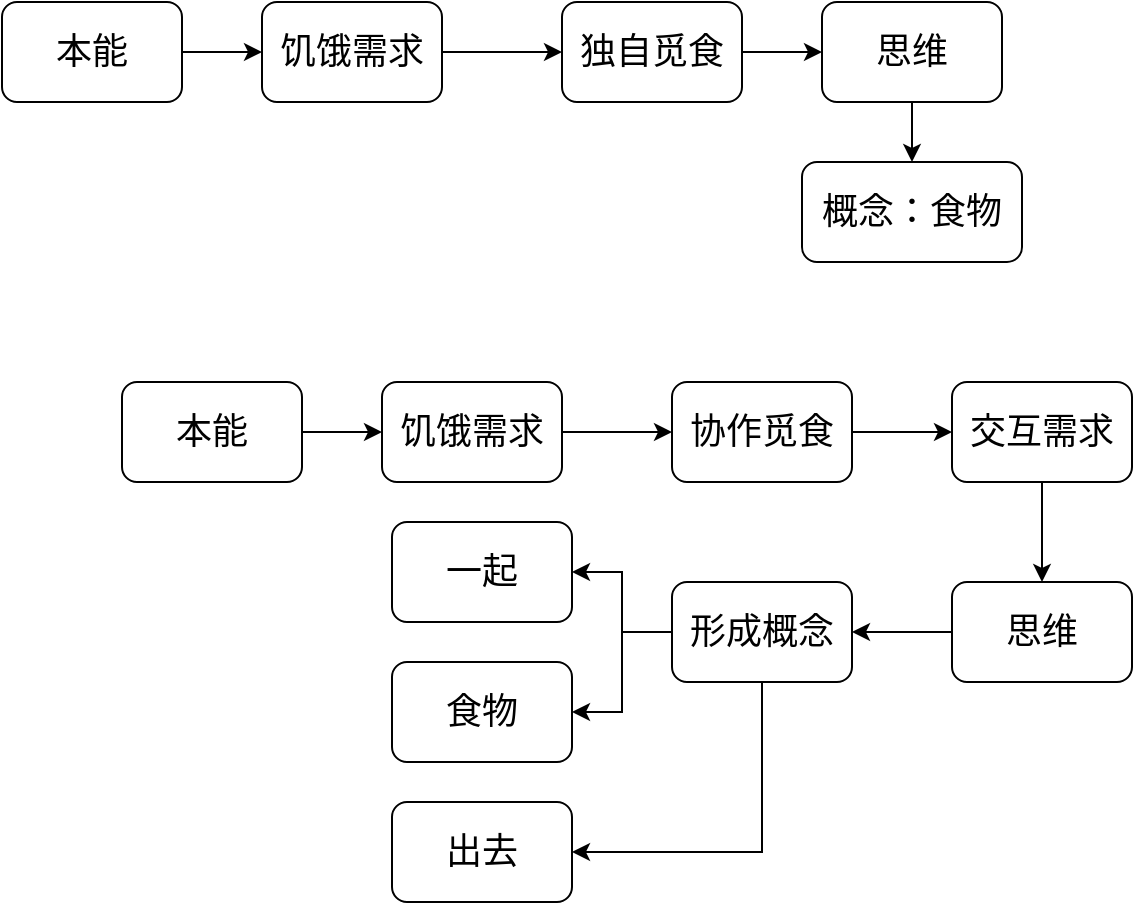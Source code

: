 <mxfile version="17.2.0" type="github" pages="4">
  <diagram id="nWG9Txq_FRFPygv1D0vx" name="Page-1">
    <mxGraphModel dx="1034" dy="606" grid="1" gridSize="10" guides="1" tooltips="1" connect="1" arrows="1" fold="1" page="1" pageScale="1" pageWidth="827" pageHeight="1169" math="0" shadow="0">
      <root>
        <mxCell id="0" />
        <mxCell id="1" parent="0" />
        <mxCell id="ABPQKB9RjWGwrKXrFdnT-3" value="" style="edgeStyle=orthogonalEdgeStyle;rounded=0;orthogonalLoop=1;jettySize=auto;html=1;" edge="1" parent="1" source="ABPQKB9RjWGwrKXrFdnT-1" target="ABPQKB9RjWGwrKXrFdnT-2">
          <mxGeometry relative="1" as="geometry" />
        </mxCell>
        <mxCell id="ABPQKB9RjWGwrKXrFdnT-1" value="本能" style="rounded=1;whiteSpace=wrap;html=1;fontSize=18;" vertex="1" parent="1">
          <mxGeometry x="180" y="50" width="90" height="50" as="geometry" />
        </mxCell>
        <mxCell id="ABPQKB9RjWGwrKXrFdnT-5" value="" style="edgeStyle=orthogonalEdgeStyle;rounded=0;orthogonalLoop=1;jettySize=auto;html=1;" edge="1" parent="1" source="ABPQKB9RjWGwrKXrFdnT-2" target="ABPQKB9RjWGwrKXrFdnT-4">
          <mxGeometry relative="1" as="geometry" />
        </mxCell>
        <mxCell id="ABPQKB9RjWGwrKXrFdnT-2" value="饥饿需求" style="rounded=1;whiteSpace=wrap;html=1;fontSize=18;" vertex="1" parent="1">
          <mxGeometry x="310" y="50" width="90" height="50" as="geometry" />
        </mxCell>
        <mxCell id="ABPQKB9RjWGwrKXrFdnT-7" value="" style="edgeStyle=orthogonalEdgeStyle;rounded=0;orthogonalLoop=1;jettySize=auto;html=1;" edge="1" parent="1" source="ABPQKB9RjWGwrKXrFdnT-4" target="ABPQKB9RjWGwrKXrFdnT-6">
          <mxGeometry relative="1" as="geometry" />
        </mxCell>
        <mxCell id="ABPQKB9RjWGwrKXrFdnT-4" value="独自觅食" style="rounded=1;whiteSpace=wrap;html=1;fontSize=18;" vertex="1" parent="1">
          <mxGeometry x="460" y="50" width="90" height="50" as="geometry" />
        </mxCell>
        <mxCell id="ABPQKB9RjWGwrKXrFdnT-9" value="" style="edgeStyle=orthogonalEdgeStyle;rounded=0;orthogonalLoop=1;jettySize=auto;html=1;" edge="1" parent="1" source="ABPQKB9RjWGwrKXrFdnT-6" target="ABPQKB9RjWGwrKXrFdnT-8">
          <mxGeometry relative="1" as="geometry" />
        </mxCell>
        <mxCell id="ABPQKB9RjWGwrKXrFdnT-6" value="思维" style="rounded=1;whiteSpace=wrap;html=1;fontSize=18;" vertex="1" parent="1">
          <mxGeometry x="590" y="50" width="90" height="50" as="geometry" />
        </mxCell>
        <mxCell id="ABPQKB9RjWGwrKXrFdnT-8" value="概念：食物" style="rounded=1;whiteSpace=wrap;html=1;fontSize=18;" vertex="1" parent="1">
          <mxGeometry x="580" y="130" width="110" height="50" as="geometry" />
        </mxCell>
        <mxCell id="ABPQKB9RjWGwrKXrFdnT-10" value="" style="edgeStyle=orthogonalEdgeStyle;rounded=0;orthogonalLoop=1;jettySize=auto;html=1;" edge="1" parent="1" source="ABPQKB9RjWGwrKXrFdnT-11" target="ABPQKB9RjWGwrKXrFdnT-12">
          <mxGeometry relative="1" as="geometry" />
        </mxCell>
        <mxCell id="ABPQKB9RjWGwrKXrFdnT-11" value="本能" style="rounded=1;whiteSpace=wrap;html=1;fontSize=18;" vertex="1" parent="1">
          <mxGeometry x="240" y="240" width="90" height="50" as="geometry" />
        </mxCell>
        <mxCell id="ABPQKB9RjWGwrKXrFdnT-14" style="edgeStyle=orthogonalEdgeStyle;rounded=0;orthogonalLoop=1;jettySize=auto;html=1;" edge="1" parent="1" source="ABPQKB9RjWGwrKXrFdnT-12" target="ABPQKB9RjWGwrKXrFdnT-13">
          <mxGeometry relative="1" as="geometry" />
        </mxCell>
        <mxCell id="ABPQKB9RjWGwrKXrFdnT-12" value="饥饿需求" style="rounded=1;whiteSpace=wrap;html=1;fontSize=18;" vertex="1" parent="1">
          <mxGeometry x="370" y="240" width="90" height="50" as="geometry" />
        </mxCell>
        <mxCell id="ABPQKB9RjWGwrKXrFdnT-16" value="" style="edgeStyle=orthogonalEdgeStyle;rounded=0;orthogonalLoop=1;jettySize=auto;html=1;" edge="1" parent="1" source="ABPQKB9RjWGwrKXrFdnT-13" target="ABPQKB9RjWGwrKXrFdnT-15">
          <mxGeometry relative="1" as="geometry" />
        </mxCell>
        <mxCell id="ABPQKB9RjWGwrKXrFdnT-13" value="协作觅食" style="rounded=1;whiteSpace=wrap;html=1;fontSize=18;" vertex="1" parent="1">
          <mxGeometry x="515" y="240" width="90" height="50" as="geometry" />
        </mxCell>
        <mxCell id="ABPQKB9RjWGwrKXrFdnT-18" value="" style="edgeStyle=orthogonalEdgeStyle;rounded=0;orthogonalLoop=1;jettySize=auto;html=1;" edge="1" parent="1" source="ABPQKB9RjWGwrKXrFdnT-15" target="ABPQKB9RjWGwrKXrFdnT-17">
          <mxGeometry relative="1" as="geometry" />
        </mxCell>
        <mxCell id="ABPQKB9RjWGwrKXrFdnT-15" value="交互需求" style="rounded=1;whiteSpace=wrap;html=1;fontSize=18;" vertex="1" parent="1">
          <mxGeometry x="655" y="240" width="90" height="50" as="geometry" />
        </mxCell>
        <mxCell id="ABPQKB9RjWGwrKXrFdnT-20" value="" style="edgeStyle=orthogonalEdgeStyle;rounded=0;orthogonalLoop=1;jettySize=auto;html=1;" edge="1" parent="1" source="ABPQKB9RjWGwrKXrFdnT-17" target="ABPQKB9RjWGwrKXrFdnT-19">
          <mxGeometry relative="1" as="geometry" />
        </mxCell>
        <mxCell id="ABPQKB9RjWGwrKXrFdnT-17" value="思维" style="rounded=1;whiteSpace=wrap;html=1;fontSize=18;" vertex="1" parent="1">
          <mxGeometry x="655" y="340" width="90" height="50" as="geometry" />
        </mxCell>
        <mxCell id="ABPQKB9RjWGwrKXrFdnT-22" value="" style="edgeStyle=orthogonalEdgeStyle;rounded=0;orthogonalLoop=1;jettySize=auto;html=1;" edge="1" parent="1" source="ABPQKB9RjWGwrKXrFdnT-19" target="ABPQKB9RjWGwrKXrFdnT-21">
          <mxGeometry relative="1" as="geometry" />
        </mxCell>
        <mxCell id="ABPQKB9RjWGwrKXrFdnT-24" value="" style="edgeStyle=orthogonalEdgeStyle;rounded=0;orthogonalLoop=1;jettySize=auto;html=1;" edge="1" parent="1" source="ABPQKB9RjWGwrKXrFdnT-19" target="ABPQKB9RjWGwrKXrFdnT-23">
          <mxGeometry relative="1" as="geometry" />
        </mxCell>
        <mxCell id="ABPQKB9RjWGwrKXrFdnT-26" value="" style="edgeStyle=orthogonalEdgeStyle;rounded=0;orthogonalLoop=1;jettySize=auto;html=1;exitX=0.5;exitY=1;exitDx=0;exitDy=0;entryX=1;entryY=0.5;entryDx=0;entryDy=0;" edge="1" parent="1" source="ABPQKB9RjWGwrKXrFdnT-19" target="ABPQKB9RjWGwrKXrFdnT-25">
          <mxGeometry relative="1" as="geometry" />
        </mxCell>
        <mxCell id="ABPQKB9RjWGwrKXrFdnT-19" value="形成概念" style="rounded=1;whiteSpace=wrap;html=1;fontSize=18;" vertex="1" parent="1">
          <mxGeometry x="515" y="340" width="90" height="50" as="geometry" />
        </mxCell>
        <mxCell id="ABPQKB9RjWGwrKXrFdnT-21" value="一起" style="rounded=1;whiteSpace=wrap;html=1;fontSize=18;" vertex="1" parent="1">
          <mxGeometry x="375" y="310" width="90" height="50" as="geometry" />
        </mxCell>
        <mxCell id="ABPQKB9RjWGwrKXrFdnT-23" value="食物" style="rounded=1;whiteSpace=wrap;html=1;fontSize=18;" vertex="1" parent="1">
          <mxGeometry x="375" y="380" width="90" height="50" as="geometry" />
        </mxCell>
        <mxCell id="ABPQKB9RjWGwrKXrFdnT-25" value="出去" style="rounded=1;whiteSpace=wrap;html=1;fontSize=18;" vertex="1" parent="1">
          <mxGeometry x="375" y="450" width="90" height="50" as="geometry" />
        </mxCell>
      </root>
    </mxGraphModel>
  </diagram>
  <diagram id="Ra3yJeGmV0Ay3PuGtlio" name="Page-2">
    <mxGraphModel dx="931" dy="545" grid="1" gridSize="10" guides="1" tooltips="1" connect="1" arrows="1" fold="1" page="1" pageScale="1" pageWidth="827" pageHeight="1169" math="0" shadow="0">
      <root>
        <mxCell id="0" />
        <mxCell id="1" parent="0" />
        <mxCell id="eHitWPzAzDhfbDDsh9LB-7" value="" style="edgeStyle=orthogonalEdgeStyle;rounded=0;orthogonalLoop=1;jettySize=auto;html=1;" edge="1" parent="1" source="eHitWPzAzDhfbDDsh9LB-1" target="eHitWPzAzDhfbDDsh9LB-6">
          <mxGeometry relative="1" as="geometry" />
        </mxCell>
        <mxCell id="HRqKkQJ0hPXDGIebJX9u-15" value="存储" style="edgeLabel;html=1;align=center;verticalAlign=middle;resizable=0;points=[];fontSize=18;" vertex="1" connectable="0" parent="eHitWPzAzDhfbDDsh9LB-7">
          <mxGeometry x="-0.022" y="-2" relative="1" as="geometry">
            <mxPoint as="offset" />
          </mxGeometry>
        </mxCell>
        <mxCell id="eHitWPzAzDhfbDDsh9LB-1" value="感知事件A" style="rounded=1;whiteSpace=wrap;html=1;fontSize=18;" vertex="1" parent="1">
          <mxGeometry x="10" y="40" width="110" height="50" as="geometry" />
        </mxCell>
        <mxCell id="eHitWPzAzDhfbDDsh9LB-5" value="" style="edgeStyle=orthogonalEdgeStyle;rounded=0;orthogonalLoop=1;jettySize=auto;html=1;" edge="1" parent="1" source="eHitWPzAzDhfbDDsh9LB-2" target="eHitWPzAzDhfbDDsh9LB-4">
          <mxGeometry relative="1" as="geometry" />
        </mxCell>
        <mxCell id="HRqKkQJ0hPXDGIebJX9u-14" value="形成" style="edgeLabel;html=1;align=center;verticalAlign=middle;resizable=0;points=[];fontSize=18;" vertex="1" connectable="0" parent="eHitWPzAzDhfbDDsh9LB-5">
          <mxGeometry x="-0.165" y="-1" relative="1" as="geometry">
            <mxPoint as="offset" />
          </mxGeometry>
        </mxCell>
        <mxCell id="eHitWPzAzDhfbDDsh9LB-2" value="思维" style="rounded=1;whiteSpace=wrap;html=1;fontSize=18;" vertex="1" parent="1">
          <mxGeometry x="400" y="40" width="90" height="50" as="geometry" />
        </mxCell>
        <mxCell id="HRqKkQJ0hPXDGIebJX9u-19" style="edgeStyle=orthogonalEdgeStyle;rounded=0;orthogonalLoop=1;jettySize=auto;html=1;fontSize=18;entryX=0.75;entryY=1;entryDx=0;entryDy=0;" edge="1" parent="1" source="eHitWPzAzDhfbDDsh9LB-4" target="eHitWPzAzDhfbDDsh9LB-6">
          <mxGeometry relative="1" as="geometry">
            <mxPoint x="290" y="100" as="targetPoint" />
          </mxGeometry>
        </mxCell>
        <mxCell id="HRqKkQJ0hPXDGIebJX9u-20" value="存储" style="edgeLabel;html=1;align=center;verticalAlign=middle;resizable=0;points=[];fontSize=18;" vertex="1" connectable="0" parent="HRqKkQJ0hPXDGIebJX9u-19">
          <mxGeometry x="-0.172" y="-1" relative="1" as="geometry">
            <mxPoint as="offset" />
          </mxGeometry>
        </mxCell>
        <mxCell id="eHitWPzAzDhfbDDsh9LB-4" value="状态概念A" style="rounded=1;whiteSpace=wrap;html=1;fontSize=18;" vertex="1" parent="1">
          <mxGeometry x="580" y="120" width="140" height="50" as="geometry" />
        </mxCell>
        <mxCell id="eHitWPzAzDhfbDDsh9LB-8" style="edgeStyle=orthogonalEdgeStyle;rounded=0;orthogonalLoop=1;jettySize=auto;html=1;entryX=0;entryY=0.5;entryDx=0;entryDy=0;" edge="1" parent="1" source="eHitWPzAzDhfbDDsh9LB-6" target="eHitWPzAzDhfbDDsh9LB-2">
          <mxGeometry relative="1" as="geometry" />
        </mxCell>
        <mxCell id="HRqKkQJ0hPXDGIebJX9u-16" value="支持" style="edgeLabel;html=1;align=center;verticalAlign=middle;resizable=0;points=[];fontSize=18;" vertex="1" connectable="0" parent="eHitWPzAzDhfbDDsh9LB-8">
          <mxGeometry x="-0.333" y="1" relative="1" as="geometry">
            <mxPoint as="offset" />
          </mxGeometry>
        </mxCell>
        <mxCell id="HRqKkQJ0hPXDGIebJX9u-12" style="edgeStyle=orthogonalEdgeStyle;rounded=0;orthogonalLoop=1;jettySize=auto;html=1;entryX=0.578;entryY=0.02;entryDx=0;entryDy=0;entryPerimeter=0;fontSize=18;exitX=0.5;exitY=1;exitDx=0;exitDy=0;" edge="1" parent="1" source="eHitWPzAzDhfbDDsh9LB-6" target="HRqKkQJ0hPXDGIebJX9u-2">
          <mxGeometry relative="1" as="geometry" />
        </mxCell>
        <mxCell id="HRqKkQJ0hPXDGIebJX9u-13" value="支持" style="edgeLabel;html=1;align=center;verticalAlign=middle;resizable=0;points=[];fontSize=18;" vertex="1" connectable="0" parent="HRqKkQJ0hPXDGIebJX9u-12">
          <mxGeometry x="-0.013" y="1" relative="1" as="geometry">
            <mxPoint as="offset" />
          </mxGeometry>
        </mxCell>
        <mxCell id="eHitWPzAzDhfbDDsh9LB-6" value="记忆存储" style="rounded=1;whiteSpace=wrap;html=1;fontSize=18;" vertex="1" parent="1">
          <mxGeometry x="210" y="40" width="90" height="50" as="geometry" />
        </mxCell>
        <mxCell id="HRqKkQJ0hPXDGIebJX9u-8" style="edgeStyle=orthogonalEdgeStyle;rounded=0;orthogonalLoop=1;jettySize=auto;html=1;entryX=0;entryY=0.5;entryDx=0;entryDy=0;" edge="1" parent="1" source="HRqKkQJ0hPXDGIebJX9u-2" target="HRqKkQJ0hPXDGIebJX9u-4">
          <mxGeometry relative="1" as="geometry" />
        </mxCell>
        <mxCell id="HRqKkQJ0hPXDGIebJX9u-9" value="&lt;font style=&quot;font-size: 18px&quot;&gt;分化&lt;/font&gt;" style="edgeLabel;html=1;align=center;verticalAlign=middle;resizable=0;points=[];" vertex="1" connectable="0" parent="HRqKkQJ0hPXDGIebJX9u-8">
          <mxGeometry y="-1" relative="1" as="geometry">
            <mxPoint as="offset" />
          </mxGeometry>
        </mxCell>
        <mxCell id="HRqKkQJ0hPXDGIebJX9u-2" value="实践" style="rounded=1;whiteSpace=wrap;html=1;fontSize=18;" vertex="1" parent="1">
          <mxGeometry x="10" y="190" width="90" height="50" as="geometry" />
        </mxCell>
        <mxCell id="HRqKkQJ0hPXDGIebJX9u-22" value="达成" style="edgeStyle=orthogonalEdgeStyle;rounded=0;orthogonalLoop=1;jettySize=auto;html=1;fontSize=18;" edge="1" parent="1" source="HRqKkQJ0hPXDGIebJX9u-4" target="HRqKkQJ0hPXDGIebJX9u-21">
          <mxGeometry relative="1" as="geometry" />
        </mxCell>
        <mxCell id="HRqKkQJ0hPXDGIebJX9u-4" value="行为A" style="rounded=1;whiteSpace=wrap;html=1;fontSize=18;" vertex="1" parent="1">
          <mxGeometry x="190" y="190" width="90" height="50" as="geometry" />
        </mxCell>
        <mxCell id="HRqKkQJ0hPXDGIebJX9u-21" value="状态A" style="rounded=1;whiteSpace=wrap;html=1;fontSize=18;" vertex="1" parent="1">
          <mxGeometry x="380" y="190" width="90" height="50" as="geometry" />
        </mxCell>
      </root>
    </mxGraphModel>
  </diagram>
  <diagram id="wzH1_x3qdFT2usWrYXz4" name="Page-3">
    <mxGraphModel dx="931" dy="545" grid="1" gridSize="10" guides="1" tooltips="1" connect="1" arrows="1" fold="1" page="1" pageScale="1" pageWidth="827" pageHeight="1169" math="0" shadow="0">
      <root>
        <mxCell id="0" />
        <mxCell id="1" parent="0" />
        <mxCell id="Vo11WvfjT0V7CR1RK0Pj-4" value="" style="edgeStyle=orthogonalEdgeStyle;rounded=0;orthogonalLoop=1;jettySize=auto;html=1;fontSize=18;" edge="1" parent="1" source="Vo11WvfjT0V7CR1RK0Pj-1" target="Vo11WvfjT0V7CR1RK0Pj-3">
          <mxGeometry relative="1" as="geometry" />
        </mxCell>
        <mxCell id="Vo11WvfjT0V7CR1RK0Pj-1" value="中国语言起源研究" style="rounded=1;whiteSpace=wrap;html=1;fontSize=18;" vertex="1" parent="1">
          <mxGeometry x="60" y="40" width="300" height="60" as="geometry" />
        </mxCell>
        <mxCell id="Vo11WvfjT0V7CR1RK0Pj-6" value="" style="edgeStyle=orthogonalEdgeStyle;rounded=0;orthogonalLoop=1;jettySize=auto;html=1;fontSize=18;" edge="1" parent="1" source="Vo11WvfjT0V7CR1RK0Pj-3" target="Vo11WvfjT0V7CR1RK0Pj-5">
          <mxGeometry relative="1" as="geometry" />
        </mxCell>
        <mxCell id="Vo11WvfjT0V7CR1RK0Pj-3" value="如何探究中国语言的起源？" style="rounded=1;whiteSpace=wrap;html=1;fontSize=18;" vertex="1" parent="1">
          <mxGeometry x="440" y="40" width="300" height="60" as="geometry" />
        </mxCell>
        <mxCell id="Vo11WvfjT0V7CR1RK0Pj-8" value="" style="edgeStyle=orthogonalEdgeStyle;rounded=0;orthogonalLoop=1;jettySize=auto;html=1;fontSize=18;" edge="1" parent="1" source="Vo11WvfjT0V7CR1RK0Pj-5" target="Vo11WvfjT0V7CR1RK0Pj-7">
          <mxGeometry relative="1" as="geometry" />
        </mxCell>
        <mxCell id="Vo11WvfjT0V7CR1RK0Pj-5" value="为什么需要语言" style="rounded=1;whiteSpace=wrap;html=1;fontSize=18;" vertex="1" parent="1">
          <mxGeometry x="440" y="140" width="300" height="60" as="geometry" />
        </mxCell>
        <mxCell id="Vo11WvfjT0V7CR1RK0Pj-10" value="" style="edgeStyle=orthogonalEdgeStyle;rounded=0;orthogonalLoop=1;jettySize=auto;html=1;fontSize=18;" edge="1" parent="1" source="Vo11WvfjT0V7CR1RK0Pj-7" target="Vo11WvfjT0V7CR1RK0Pj-9">
          <mxGeometry relative="1" as="geometry" />
        </mxCell>
        <mxCell id="Vo11WvfjT0V7CR1RK0Pj-7" value="语言是如何形成的" style="rounded=1;whiteSpace=wrap;html=1;fontSize=18;" vertex="1" parent="1">
          <mxGeometry x="440" y="240" width="300" height="60" as="geometry" />
        </mxCell>
        <mxCell id="Vo11WvfjT0V7CR1RK0Pj-12" value="" style="edgeStyle=orthogonalEdgeStyle;rounded=0;orthogonalLoop=1;jettySize=auto;html=1;fontSize=18;" edge="1" parent="1" source="Vo11WvfjT0V7CR1RK0Pj-9" target="Vo11WvfjT0V7CR1RK0Pj-11">
          <mxGeometry relative="1" as="geometry" />
        </mxCell>
        <mxCell id="Vo11WvfjT0V7CR1RK0Pj-9" value="概念是如何形成的" style="rounded=1;whiteSpace=wrap;html=1;fontSize=18;" vertex="1" parent="1">
          <mxGeometry x="440" y="340" width="300" height="60" as="geometry" />
        </mxCell>
        <mxCell id="Vo11WvfjT0V7CR1RK0Pj-14" value="" style="edgeStyle=orthogonalEdgeStyle;rounded=0;orthogonalLoop=1;jettySize=auto;html=1;fontSize=18;" edge="1" parent="1" source="Vo11WvfjT0V7CR1RK0Pj-11" target="Vo11WvfjT0V7CR1RK0Pj-13">
          <mxGeometry relative="1" as="geometry" />
        </mxCell>
        <mxCell id="Vo11WvfjT0V7CR1RK0Pj-11" value="概念是如何承载的" style="rounded=1;whiteSpace=wrap;html=1;fontSize=18;" vertex="1" parent="1">
          <mxGeometry x="60" y="340" width="300" height="60" as="geometry" />
        </mxCell>
        <mxCell id="Vo11WvfjT0V7CR1RK0Pj-16" value="" style="edgeStyle=orthogonalEdgeStyle;rounded=0;orthogonalLoop=1;jettySize=auto;html=1;fontSize=18;" edge="1" parent="1" source="Vo11WvfjT0V7CR1RK0Pj-13" target="Vo11WvfjT0V7CR1RK0Pj-15">
          <mxGeometry relative="1" as="geometry" />
        </mxCell>
        <mxCell id="Vo11WvfjT0V7CR1RK0Pj-13" value="不同概念承载体的特点" style="rounded=1;whiteSpace=wrap;html=1;fontSize=18;" vertex="1" parent="1">
          <mxGeometry x="60" y="240" width="300" height="60" as="geometry" />
        </mxCell>
        <mxCell id="Vo11WvfjT0V7CR1RK0Pj-15" value="发音承载概念" style="rounded=1;whiteSpace=wrap;html=1;fontSize=18;" vertex="1" parent="1">
          <mxGeometry x="60" y="140" width="300" height="60" as="geometry" />
        </mxCell>
      </root>
    </mxGraphModel>
  </diagram>
  <diagram id="x8Ps5kOfvcRciAW3c-6c" name="Page-4">
    <mxGraphModel dx="931" dy="545" grid="1" gridSize="10" guides="1" tooltips="1" connect="1" arrows="1" fold="1" page="1" pageScale="1" pageWidth="827" pageHeight="1169" math="0" shadow="0">
      <root>
        <mxCell id="0" />
        <mxCell id="1" parent="0" />
        <mxCell id="kD9xyEWETKZ5LMA93uyX-3" value="" style="edgeStyle=orthogonalEdgeStyle;rounded=0;orthogonalLoop=1;jettySize=auto;html=1;fontSize=18;" edge="1" parent="1" source="kD9xyEWETKZ5LMA93uyX-1" target="kD9xyEWETKZ5LMA93uyX-2">
          <mxGeometry relative="1" as="geometry" />
        </mxCell>
        <mxCell id="kD9xyEWETKZ5LMA93uyX-1" value="古音" style="rounded=1;whiteSpace=wrap;html=1;fontSize=18;" vertex="1" parent="1">
          <mxGeometry x="80" y="190" width="120" height="60" as="geometry" />
        </mxCell>
        <mxCell id="kD9xyEWETKZ5LMA93uyX-5" value="雅化" style="edgeStyle=orthogonalEdgeStyle;rounded=0;orthogonalLoop=1;jettySize=auto;html=1;fontSize=18;" edge="1" parent="1" source="kD9xyEWETKZ5LMA93uyX-2" target="kD9xyEWETKZ5LMA93uyX-4">
          <mxGeometry relative="1" as="geometry" />
        </mxCell>
        <mxCell id="kD9xyEWETKZ5LMA93uyX-7" value="" style="edgeStyle=orthogonalEdgeStyle;rounded=0;orthogonalLoop=1;jettySize=auto;html=1;fontSize=18;" edge="1" parent="1" source="kD9xyEWETKZ5LMA93uyX-2" target="kD9xyEWETKZ5LMA93uyX-6">
          <mxGeometry relative="1" as="geometry" />
        </mxCell>
        <mxCell id="kD9xyEWETKZ5LMA93uyX-18" value="殷商化" style="edgeLabel;html=1;align=center;verticalAlign=middle;resizable=0;points=[];fontSize=18;" vertex="1" connectable="0" parent="kD9xyEWETKZ5LMA93uyX-7">
          <mxGeometry x="-0.28" y="2" relative="1" as="geometry">
            <mxPoint as="offset" />
          </mxGeometry>
        </mxCell>
        <mxCell id="kD9xyEWETKZ5LMA93uyX-2" value="前古商音" style="rounded=1;whiteSpace=wrap;html=1;fontSize=18;" vertex="1" parent="1">
          <mxGeometry x="260" y="190" width="120" height="60" as="geometry" />
        </mxCell>
        <mxCell id="kD9xyEWETKZ5LMA93uyX-9" value="" style="edgeStyle=orthogonalEdgeStyle;rounded=0;orthogonalLoop=1;jettySize=auto;html=1;fontSize=18;" edge="1" parent="1" source="kD9xyEWETKZ5LMA93uyX-4" target="kD9xyEWETKZ5LMA93uyX-8">
          <mxGeometry relative="1" as="geometry" />
        </mxCell>
        <mxCell id="kD9xyEWETKZ5LMA93uyX-14" style="edgeStyle=orthogonalEdgeStyle;rounded=0;orthogonalLoop=1;jettySize=auto;html=1;fontSize=18;" edge="1" parent="1" source="kD9xyEWETKZ5LMA93uyX-4" target="kD9xyEWETKZ5LMA93uyX-12">
          <mxGeometry relative="1" as="geometry" />
        </mxCell>
        <mxCell id="kD9xyEWETKZ5LMA93uyX-16" value="辅助雅化" style="edgeLabel;html=1;align=center;verticalAlign=middle;resizable=0;points=[];fontSize=18;" vertex="1" connectable="0" parent="kD9xyEWETKZ5LMA93uyX-14">
          <mxGeometry x="0.352" y="2" relative="1" as="geometry">
            <mxPoint as="offset" />
          </mxGeometry>
        </mxCell>
        <mxCell id="kD9xyEWETKZ5LMA93uyX-4" value="前古周音" style="rounded=1;whiteSpace=wrap;html=1;fontSize=18;" vertex="1" parent="1">
          <mxGeometry x="260" y="70" width="120" height="60" as="geometry" />
        </mxCell>
        <mxCell id="kD9xyEWETKZ5LMA93uyX-11" value="" style="edgeStyle=orthogonalEdgeStyle;rounded=0;orthogonalLoop=1;jettySize=auto;html=1;fontSize=18;" edge="1" parent="1" source="kD9xyEWETKZ5LMA93uyX-6" target="kD9xyEWETKZ5LMA93uyX-10">
          <mxGeometry relative="1" as="geometry" />
        </mxCell>
        <mxCell id="kD9xyEWETKZ5LMA93uyX-17" value="延承" style="edgeLabel;html=1;align=center;verticalAlign=middle;resizable=0;points=[];fontSize=18;" vertex="1" connectable="0" parent="kD9xyEWETKZ5LMA93uyX-11">
          <mxGeometry x="-0.2" y="1" relative="1" as="geometry">
            <mxPoint as="offset" />
          </mxGeometry>
        </mxCell>
        <mxCell id="kD9xyEWETKZ5LMA93uyX-13" value="" style="edgeStyle=orthogonalEdgeStyle;rounded=0;orthogonalLoop=1;jettySize=auto;html=1;fontSize=18;exitX=1;exitY=0.5;exitDx=0;exitDy=0;" edge="1" parent="1" source="kD9xyEWETKZ5LMA93uyX-6" target="kD9xyEWETKZ5LMA93uyX-12">
          <mxGeometry relative="1" as="geometry" />
        </mxCell>
        <mxCell id="kD9xyEWETKZ5LMA93uyX-15" value="主雅化" style="edgeLabel;html=1;align=center;verticalAlign=middle;resizable=0;points=[];fontSize=18;" vertex="1" connectable="0" parent="kD9xyEWETKZ5LMA93uyX-13">
          <mxGeometry x="-0.325" relative="1" as="geometry">
            <mxPoint as="offset" />
          </mxGeometry>
        </mxCell>
        <mxCell id="kD9xyEWETKZ5LMA93uyX-6" value="后古商音" style="rounded=1;whiteSpace=wrap;html=1;fontSize=18;" vertex="1" parent="1">
          <mxGeometry x="260" y="310" width="120" height="60" as="geometry" />
        </mxCell>
        <mxCell id="kD9xyEWETKZ5LMA93uyX-23" style="edgeStyle=orthogonalEdgeStyle;rounded=0;orthogonalLoop=1;jettySize=auto;html=1;entryX=0.5;entryY=0;entryDx=0;entryDy=0;fontSize=18;exitX=0.5;exitY=1;exitDx=0;exitDy=0;" edge="1" parent="1" source="kD9xyEWETKZ5LMA93uyX-31" target="kD9xyEWETKZ5LMA93uyX-21">
          <mxGeometry relative="1" as="geometry" />
        </mxCell>
        <mxCell id="kD9xyEWETKZ5LMA93uyX-25" value="主融合" style="edgeLabel;html=1;align=center;verticalAlign=middle;resizable=0;points=[];fontSize=18;" vertex="1" connectable="0" parent="kD9xyEWETKZ5LMA93uyX-23">
          <mxGeometry y="-1" relative="1" as="geometry">
            <mxPoint as="offset" />
          </mxGeometry>
        </mxCell>
        <mxCell id="kD9xyEWETKZ5LMA93uyX-28" style="edgeStyle=orthogonalEdgeStyle;rounded=0;orthogonalLoop=1;jettySize=auto;html=1;entryX=0.5;entryY=0;entryDx=0;entryDy=0;fontSize=18;exitX=0.45;exitY=0.983;exitDx=0;exitDy=0;exitPerimeter=0;" edge="1" parent="1" source="kD9xyEWETKZ5LMA93uyX-33" target="kD9xyEWETKZ5LMA93uyX-19">
          <mxGeometry relative="1" as="geometry" />
        </mxCell>
        <mxCell id="kD9xyEWETKZ5LMA93uyX-29" value="辅融合" style="edgeLabel;html=1;align=center;verticalAlign=middle;resizable=0;points=[];fontSize=18;" vertex="1" connectable="0" parent="kD9xyEWETKZ5LMA93uyX-28">
          <mxGeometry x="-0.013" relative="1" as="geometry">
            <mxPoint as="offset" />
          </mxGeometry>
        </mxCell>
        <mxCell id="kD9xyEWETKZ5LMA93uyX-32" value="" style="edgeStyle=orthogonalEdgeStyle;rounded=0;orthogonalLoop=1;jettySize=auto;html=1;fontSize=18;" edge="1" parent="1" source="kD9xyEWETKZ5LMA93uyX-8" target="kD9xyEWETKZ5LMA93uyX-31">
          <mxGeometry relative="1" as="geometry" />
        </mxCell>
        <mxCell id="kD9xyEWETKZ5LMA93uyX-8" value="后古周音" style="rounded=1;whiteSpace=wrap;html=1;fontSize=18;" vertex="1" parent="1">
          <mxGeometry x="540" y="70" width="120" height="60" as="geometry" />
        </mxCell>
        <mxCell id="kD9xyEWETKZ5LMA93uyX-20" value="" style="edgeStyle=orthogonalEdgeStyle;rounded=0;orthogonalLoop=1;jettySize=auto;html=1;fontSize=18;" edge="1" parent="1" source="kD9xyEWETKZ5LMA93uyX-10" target="kD9xyEWETKZ5LMA93uyX-19">
          <mxGeometry relative="1" as="geometry" />
        </mxCell>
        <mxCell id="kD9xyEWETKZ5LMA93uyX-27" value="主融合" style="edgeLabel;html=1;align=center;verticalAlign=middle;resizable=0;points=[];fontSize=18;" vertex="1" connectable="0" parent="kD9xyEWETKZ5LMA93uyX-20">
          <mxGeometry x="-0.2" y="-3" relative="1" as="geometry">
            <mxPoint as="offset" />
          </mxGeometry>
        </mxCell>
        <mxCell id="kD9xyEWETKZ5LMA93uyX-24" style="edgeStyle=orthogonalEdgeStyle;rounded=0;orthogonalLoop=1;jettySize=auto;html=1;fontSize=18;entryX=0.5;entryY=1;entryDx=0;entryDy=0;" edge="1" parent="1" source="kD9xyEWETKZ5LMA93uyX-10" target="kD9xyEWETKZ5LMA93uyX-21">
          <mxGeometry relative="1" as="geometry">
            <Array as="points">
              <mxPoint x="320" y="400" />
              <mxPoint x="600" y="400" />
            </Array>
          </mxGeometry>
        </mxCell>
        <mxCell id="kD9xyEWETKZ5LMA93uyX-26" value="辅融合" style="edgeLabel;html=1;align=center;verticalAlign=middle;resizable=0;points=[];fontSize=18;" vertex="1" connectable="0" parent="kD9xyEWETKZ5LMA93uyX-24">
          <mxGeometry x="-0.071" y="4" relative="1" as="geometry">
            <mxPoint as="offset" />
          </mxGeometry>
        </mxCell>
        <mxCell id="kD9xyEWETKZ5LMA93uyX-10" value="吴音" style="rounded=1;whiteSpace=wrap;html=1;fontSize=18;" vertex="1" parent="1">
          <mxGeometry x="260" y="430" width="120" height="60" as="geometry" />
        </mxCell>
        <mxCell id="kD9xyEWETKZ5LMA93uyX-12" value="粤语" style="rounded=1;whiteSpace=wrap;html=1;fontSize=18;" vertex="1" parent="1">
          <mxGeometry x="414" y="190" width="120" height="60" as="geometry" />
        </mxCell>
        <mxCell id="kD9xyEWETKZ5LMA93uyX-19" value="上海沪语" style="rounded=1;whiteSpace=wrap;html=1;fontSize=18;" vertex="1" parent="1">
          <mxGeometry x="630" y="430" width="120" height="60" as="geometry" />
        </mxCell>
        <mxCell id="kD9xyEWETKZ5LMA93uyX-21" value="淮扬官话" style="rounded=1;whiteSpace=wrap;html=1;fontSize=18;" vertex="1" parent="1">
          <mxGeometry x="540" y="270" width="120" height="60" as="geometry" />
        </mxCell>
        <mxCell id="kD9xyEWETKZ5LMA93uyX-34" value="" style="edgeStyle=orthogonalEdgeStyle;rounded=0;orthogonalLoop=1;jettySize=auto;html=1;fontSize=18;" edge="1" parent="1" source="kD9xyEWETKZ5LMA93uyX-31" target="kD9xyEWETKZ5LMA93uyX-33">
          <mxGeometry relative="1" as="geometry" />
        </mxCell>
        <mxCell id="kD9xyEWETKZ5LMA93uyX-31" value="北方语系" style="rounded=1;whiteSpace=wrap;html=1;fontSize=18;" vertex="1" parent="1">
          <mxGeometry x="830" y="70" width="120" height="60" as="geometry" />
        </mxCell>
        <mxCell id="kD9xyEWETKZ5LMA93uyX-33" value="普通话" style="rounded=1;whiteSpace=wrap;html=1;fontSize=18;" vertex="1" parent="1">
          <mxGeometry x="830" y="260" width="120" height="60" as="geometry" />
        </mxCell>
      </root>
    </mxGraphModel>
  </diagram>
</mxfile>
